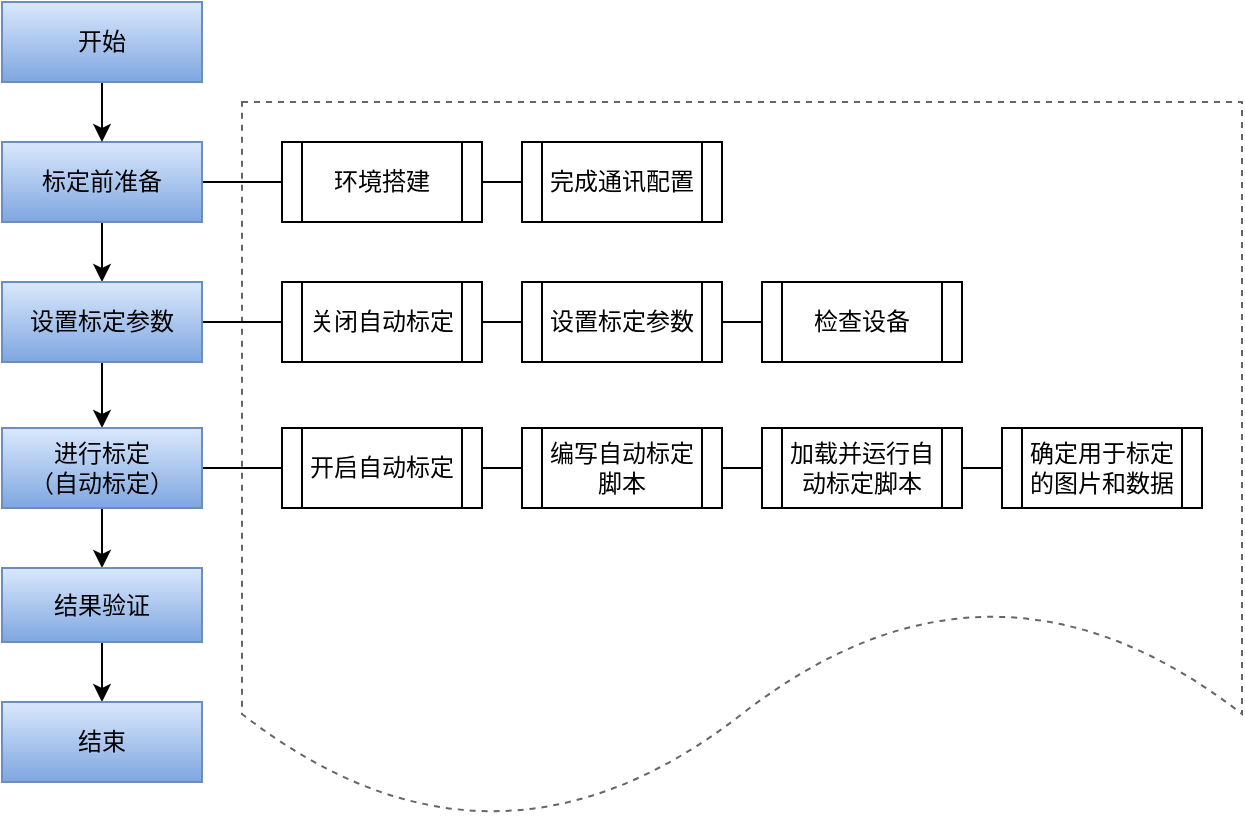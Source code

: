 <mxfile version="24.7.16">
  <diagram id="C5RBs43oDa-KdzZeNtuy" name="Page-1">
    <mxGraphModel dx="1291" dy="755" grid="1" gridSize="10" guides="1" tooltips="1" connect="1" arrows="1" fold="1" page="1" pageScale="1" pageWidth="827" pageHeight="1169" math="0" shadow="0">
      <root>
        <mxCell id="WIyWlLk6GJQsqaUBKTNV-0" />
        <mxCell id="WIyWlLk6GJQsqaUBKTNV-1" parent="WIyWlLk6GJQsqaUBKTNV-0" />
        <mxCell id="u4PyXx6mew3C5Lv02ECz-32" value="" style="shape=document;whiteSpace=wrap;html=1;boundedLbl=1;dashed=1;fillColor=none;strokeColor=#666666;" parent="WIyWlLk6GJQsqaUBKTNV-1" vertex="1">
          <mxGeometry x="280" y="60" width="500" height="360" as="geometry" />
        </mxCell>
        <mxCell id="u4PyXx6mew3C5Lv02ECz-14" style="edgeStyle=orthogonalEdgeStyle;rounded=0;orthogonalLoop=1;jettySize=auto;html=1;exitX=1;exitY=0.5;exitDx=0;exitDy=0;entryX=0;entryY=0.5;entryDx=0;entryDy=0;endArrow=none;endFill=0;" parent="WIyWlLk6GJQsqaUBKTNV-1" source="u4PyXx6mew3C5Lv02ECz-0" target="u4PyXx6mew3C5Lv02ECz-5" edge="1">
          <mxGeometry relative="1" as="geometry" />
        </mxCell>
        <mxCell id="u4PyXx6mew3C5Lv02ECz-0" value="环境搭建" style="shape=process;whiteSpace=wrap;html=1;backgroundOutline=1;" parent="WIyWlLk6GJQsqaUBKTNV-1" vertex="1">
          <mxGeometry x="300" y="80" width="100" height="40" as="geometry" />
        </mxCell>
        <mxCell id="u4PyXx6mew3C5Lv02ECz-13" style="rounded=0;orthogonalLoop=1;jettySize=auto;html=1;exitX=1;exitY=0.5;exitDx=0;exitDy=0;entryX=0;entryY=0.5;entryDx=0;entryDy=0;endArrow=none;endFill=0;" parent="WIyWlLk6GJQsqaUBKTNV-1" source="u4PyXx6mew3C5Lv02ECz-1" target="u4PyXx6mew3C5Lv02ECz-0" edge="1">
          <mxGeometry relative="1" as="geometry" />
        </mxCell>
        <mxCell id="u4PyXx6mew3C5Lv02ECz-24" style="edgeStyle=orthogonalEdgeStyle;rounded=0;orthogonalLoop=1;jettySize=auto;html=1;exitX=0.5;exitY=1;exitDx=0;exitDy=0;entryX=0.5;entryY=0;entryDx=0;entryDy=0;" parent="WIyWlLk6GJQsqaUBKTNV-1" source="u4PyXx6mew3C5Lv02ECz-1" target="u4PyXx6mew3C5Lv02ECz-2" edge="1">
          <mxGeometry relative="1" as="geometry" />
        </mxCell>
        <mxCell id="u4PyXx6mew3C5Lv02ECz-1" value="标定前准备" style="rounded=0;whiteSpace=wrap;html=1;fillColor=#dae8fc;strokeColor=#6c8ebf;gradientColor=#7ea6e0;" parent="WIyWlLk6GJQsqaUBKTNV-1" vertex="1">
          <mxGeometry x="160" y="80" width="100" height="40" as="geometry" />
        </mxCell>
        <mxCell id="u4PyXx6mew3C5Lv02ECz-15" style="edgeStyle=orthogonalEdgeStyle;rounded=0;orthogonalLoop=1;jettySize=auto;html=1;exitX=1;exitY=0.5;exitDx=0;exitDy=0;entryX=0;entryY=0.5;entryDx=0;entryDy=0;endArrow=none;endFill=0;" parent="WIyWlLk6GJQsqaUBKTNV-1" source="u4PyXx6mew3C5Lv02ECz-2" target="u4PyXx6mew3C5Lv02ECz-6" edge="1">
          <mxGeometry relative="1" as="geometry" />
        </mxCell>
        <mxCell id="u4PyXx6mew3C5Lv02ECz-25" value="" style="edgeStyle=orthogonalEdgeStyle;rounded=0;orthogonalLoop=1;jettySize=auto;html=1;entryX=0.5;entryY=0;entryDx=0;entryDy=0;" parent="WIyWlLk6GJQsqaUBKTNV-1" source="u4PyXx6mew3C5Lv02ECz-2" target="u4PyXx6mew3C5Lv02ECz-3" edge="1">
          <mxGeometry relative="1" as="geometry">
            <mxPoint x="210" y="220" as="targetPoint" />
          </mxGeometry>
        </mxCell>
        <mxCell id="u4PyXx6mew3C5Lv02ECz-2" value="设置标定参数" style="rounded=0;whiteSpace=wrap;html=1;fillColor=#dae8fc;strokeColor=#6c8ebf;gradientColor=#7ea6e0;" parent="WIyWlLk6GJQsqaUBKTNV-1" vertex="1">
          <mxGeometry x="160" y="150" width="100" height="40" as="geometry" />
        </mxCell>
        <mxCell id="u4PyXx6mew3C5Lv02ECz-18" style="edgeStyle=orthogonalEdgeStyle;rounded=0;orthogonalLoop=1;jettySize=auto;html=1;exitX=1;exitY=0.5;exitDx=0;exitDy=0;entryX=0;entryY=0.5;entryDx=0;entryDy=0;endArrow=none;endFill=0;" parent="WIyWlLk6GJQsqaUBKTNV-1" source="u4PyXx6mew3C5Lv02ECz-3" target="u4PyXx6mew3C5Lv02ECz-9" edge="1">
          <mxGeometry relative="1" as="geometry" />
        </mxCell>
        <mxCell id="u4PyXx6mew3C5Lv02ECz-26" value="" style="edgeStyle=orthogonalEdgeStyle;rounded=0;orthogonalLoop=1;jettySize=auto;html=1;" parent="WIyWlLk6GJQsqaUBKTNV-1" source="u4PyXx6mew3C5Lv02ECz-3" target="u4PyXx6mew3C5Lv02ECz-4" edge="1">
          <mxGeometry relative="1" as="geometry" />
        </mxCell>
        <mxCell id="u4PyXx6mew3C5Lv02ECz-3" value="进行标定&lt;div&gt;（自动标定）&lt;/div&gt;" style="rounded=0;whiteSpace=wrap;html=1;fillColor=#dae8fc;strokeColor=#6c8ebf;gradientColor=#7ea6e0;" parent="WIyWlLk6GJQsqaUBKTNV-1" vertex="1">
          <mxGeometry x="160" y="223" width="100" height="40" as="geometry" />
        </mxCell>
        <mxCell id="u4PyXx6mew3C5Lv02ECz-31" value="" style="edgeStyle=orthogonalEdgeStyle;rounded=0;orthogonalLoop=1;jettySize=auto;html=1;" parent="WIyWlLk6GJQsqaUBKTNV-1" source="u4PyXx6mew3C5Lv02ECz-4" target="u4PyXx6mew3C5Lv02ECz-29" edge="1">
          <mxGeometry relative="1" as="geometry" />
        </mxCell>
        <mxCell id="u4PyXx6mew3C5Lv02ECz-4" value="结果验证" style="rounded=0;whiteSpace=wrap;html=1;fillColor=#dae8fc;strokeColor=#6c8ebf;gradientColor=#7ea6e0;" parent="WIyWlLk6GJQsqaUBKTNV-1" vertex="1">
          <mxGeometry x="160" y="293" width="100" height="37" as="geometry" />
        </mxCell>
        <mxCell id="u4PyXx6mew3C5Lv02ECz-5" value="完成通讯配置" style="shape=process;whiteSpace=wrap;html=1;backgroundOutline=1;" parent="WIyWlLk6GJQsqaUBKTNV-1" vertex="1">
          <mxGeometry x="420" y="80" width="100" height="40" as="geometry" />
        </mxCell>
        <mxCell id="u4PyXx6mew3C5Lv02ECz-16" style="edgeStyle=orthogonalEdgeStyle;rounded=0;orthogonalLoop=1;jettySize=auto;html=1;exitX=1;exitY=0.5;exitDx=0;exitDy=0;entryX=0;entryY=0.5;entryDx=0;entryDy=0;endArrow=none;endFill=0;" parent="WIyWlLk6GJQsqaUBKTNV-1" source="u4PyXx6mew3C5Lv02ECz-6" target="u4PyXx6mew3C5Lv02ECz-7" edge="1">
          <mxGeometry relative="1" as="geometry" />
        </mxCell>
        <mxCell id="u4PyXx6mew3C5Lv02ECz-6" value="关闭自动标定" style="shape=process;whiteSpace=wrap;html=1;backgroundOutline=1;" parent="WIyWlLk6GJQsqaUBKTNV-1" vertex="1">
          <mxGeometry x="300" y="150" width="100" height="40" as="geometry" />
        </mxCell>
        <mxCell id="u4PyXx6mew3C5Lv02ECz-17" style="edgeStyle=orthogonalEdgeStyle;rounded=0;orthogonalLoop=1;jettySize=auto;html=1;exitX=1;exitY=0.5;exitDx=0;exitDy=0;entryX=0;entryY=0.5;entryDx=0;entryDy=0;endArrow=none;endFill=0;" parent="WIyWlLk6GJQsqaUBKTNV-1" source="u4PyXx6mew3C5Lv02ECz-7" target="u4PyXx6mew3C5Lv02ECz-8" edge="1">
          <mxGeometry relative="1" as="geometry" />
        </mxCell>
        <mxCell id="u4PyXx6mew3C5Lv02ECz-7" value="设置标定参数" style="shape=process;whiteSpace=wrap;html=1;backgroundOutline=1;" parent="WIyWlLk6GJQsqaUBKTNV-1" vertex="1">
          <mxGeometry x="420" y="150" width="100" height="40" as="geometry" />
        </mxCell>
        <mxCell id="u4PyXx6mew3C5Lv02ECz-8" value="检查设备" style="shape=process;whiteSpace=wrap;html=1;backgroundOutline=1;" parent="WIyWlLk6GJQsqaUBKTNV-1" vertex="1">
          <mxGeometry x="540" y="150" width="100" height="40" as="geometry" />
        </mxCell>
        <mxCell id="u4PyXx6mew3C5Lv02ECz-19" style="edgeStyle=orthogonalEdgeStyle;rounded=0;orthogonalLoop=1;jettySize=auto;html=1;exitX=1;exitY=0.5;exitDx=0;exitDy=0;entryX=0;entryY=0.5;entryDx=0;entryDy=0;endArrow=none;endFill=0;" parent="WIyWlLk6GJQsqaUBKTNV-1" source="u4PyXx6mew3C5Lv02ECz-9" target="u4PyXx6mew3C5Lv02ECz-10" edge="1">
          <mxGeometry relative="1" as="geometry" />
        </mxCell>
        <mxCell id="u4PyXx6mew3C5Lv02ECz-9" value="开启自动标定" style="shape=process;whiteSpace=wrap;html=1;backgroundOutline=1;" parent="WIyWlLk6GJQsqaUBKTNV-1" vertex="1">
          <mxGeometry x="300" y="223" width="100" height="40" as="geometry" />
        </mxCell>
        <mxCell id="u4PyXx6mew3C5Lv02ECz-20" style="edgeStyle=orthogonalEdgeStyle;rounded=0;orthogonalLoop=1;jettySize=auto;html=1;exitX=1;exitY=0.5;exitDx=0;exitDy=0;entryX=0;entryY=0.5;entryDx=0;entryDy=0;endArrow=none;endFill=0;" parent="WIyWlLk6GJQsqaUBKTNV-1" source="u4PyXx6mew3C5Lv02ECz-10" target="u4PyXx6mew3C5Lv02ECz-11" edge="1">
          <mxGeometry relative="1" as="geometry" />
        </mxCell>
        <mxCell id="u4PyXx6mew3C5Lv02ECz-10" value="编写自动标定脚本" style="shape=process;whiteSpace=wrap;html=1;backgroundOutline=1;" parent="WIyWlLk6GJQsqaUBKTNV-1" vertex="1">
          <mxGeometry x="420" y="223" width="100" height="40" as="geometry" />
        </mxCell>
        <mxCell id="u4PyXx6mew3C5Lv02ECz-21" style="edgeStyle=orthogonalEdgeStyle;rounded=0;orthogonalLoop=1;jettySize=auto;html=1;exitX=1;exitY=0.5;exitDx=0;exitDy=0;entryX=0;entryY=0.5;entryDx=0;entryDy=0;endArrow=none;endFill=0;" parent="WIyWlLk6GJQsqaUBKTNV-1" source="u4PyXx6mew3C5Lv02ECz-11" target="u4PyXx6mew3C5Lv02ECz-12" edge="1">
          <mxGeometry relative="1" as="geometry" />
        </mxCell>
        <mxCell id="u4PyXx6mew3C5Lv02ECz-11" value="加载并运行自动标定脚本" style="shape=process;whiteSpace=wrap;html=1;backgroundOutline=1;" parent="WIyWlLk6GJQsqaUBKTNV-1" vertex="1">
          <mxGeometry x="540" y="223" width="100" height="40" as="geometry" />
        </mxCell>
        <mxCell id="u4PyXx6mew3C5Lv02ECz-12" value="确定标定的图片和数据" style="shape=process;whiteSpace=wrap;html=1;backgroundOutline=1;" parent="WIyWlLk6GJQsqaUBKTNV-1" vertex="1">
          <mxGeometry x="660" y="223" width="100" height="40" as="geometry" />
        </mxCell>
        <mxCell id="u4PyXx6mew3C5Lv02ECz-30" value="" style="edgeStyle=orthogonalEdgeStyle;rounded=0;orthogonalLoop=1;jettySize=auto;html=1;" parent="WIyWlLk6GJQsqaUBKTNV-1" source="u4PyXx6mew3C5Lv02ECz-28" edge="1">
          <mxGeometry relative="1" as="geometry">
            <mxPoint x="210" y="80" as="targetPoint" />
          </mxGeometry>
        </mxCell>
        <mxCell id="u4PyXx6mew3C5Lv02ECz-28" value="开始" style="rounded=0;whiteSpace=wrap;html=1;fillColor=#dae8fc;strokeColor=#6c8ebf;gradientColor=#7ea6e0;" parent="WIyWlLk6GJQsqaUBKTNV-1" vertex="1">
          <mxGeometry x="160" y="10" width="100" height="40" as="geometry" />
        </mxCell>
        <mxCell id="u4PyXx6mew3C5Lv02ECz-29" value="结束" style="rounded=0;whiteSpace=wrap;html=1;fillColor=#dae8fc;strokeColor=#6c8ebf;gradientColor=#7ea6e0;" parent="WIyWlLk6GJQsqaUBKTNV-1" vertex="1">
          <mxGeometry x="160" y="360" width="100" height="40" as="geometry" />
        </mxCell>
        <mxCell id="yEDG2L3Lt0jij-8vQbD9-0" value="确定用于标定的图片和数据" style="shape=process;whiteSpace=wrap;html=1;backgroundOutline=1;" vertex="1" parent="WIyWlLk6GJQsqaUBKTNV-1">
          <mxGeometry x="660" y="223" width="100" height="40" as="geometry" />
        </mxCell>
      </root>
    </mxGraphModel>
  </diagram>
</mxfile>
